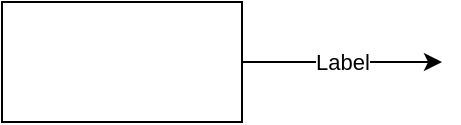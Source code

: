 <mxfile version="15.7.3" type="github"><diagram id="uUrQstKbwkmDT3Vkl3V8" name="Page-1"><mxGraphModel dx="1550" dy="835" grid="1" gridSize="10" guides="1" tooltips="1" connect="1" arrows="1" fold="1" page="1" pageScale="1" pageWidth="827" pageHeight="1169" math="0" shadow="0"><root><mxCell id="0"/><mxCell id="1" parent="0"/><mxCell id="9sqgXFj_upA2tdTK-F8O-1" value="" style="rounded=0;whiteSpace=wrap;html=1;" parent="1" vertex="1"><mxGeometry x="170" y="250" width="120" height="60" as="geometry"/></mxCell><mxCell id="9sqgXFj_upA2tdTK-F8O-2" value="" style="endArrow=classic;html=1;rounded=0;" parent="1" edge="1"><mxGeometry relative="1" as="geometry"><mxPoint x="290" y="280" as="sourcePoint"/><mxPoint x="390" y="280" as="targetPoint"/></mxGeometry></mxCell><mxCell id="9sqgXFj_upA2tdTK-F8O-3" value="Label" style="edgeLabel;resizable=0;html=1;align=center;verticalAlign=middle;labelBackgroundColor=default;labelBorderColor=none;" parent="9sqgXFj_upA2tdTK-F8O-2" connectable="0" vertex="1"><mxGeometry relative="1" as="geometry"><mxPoint as="offset"/></mxGeometry></mxCell></root></mxGraphModel></diagram></mxfile>